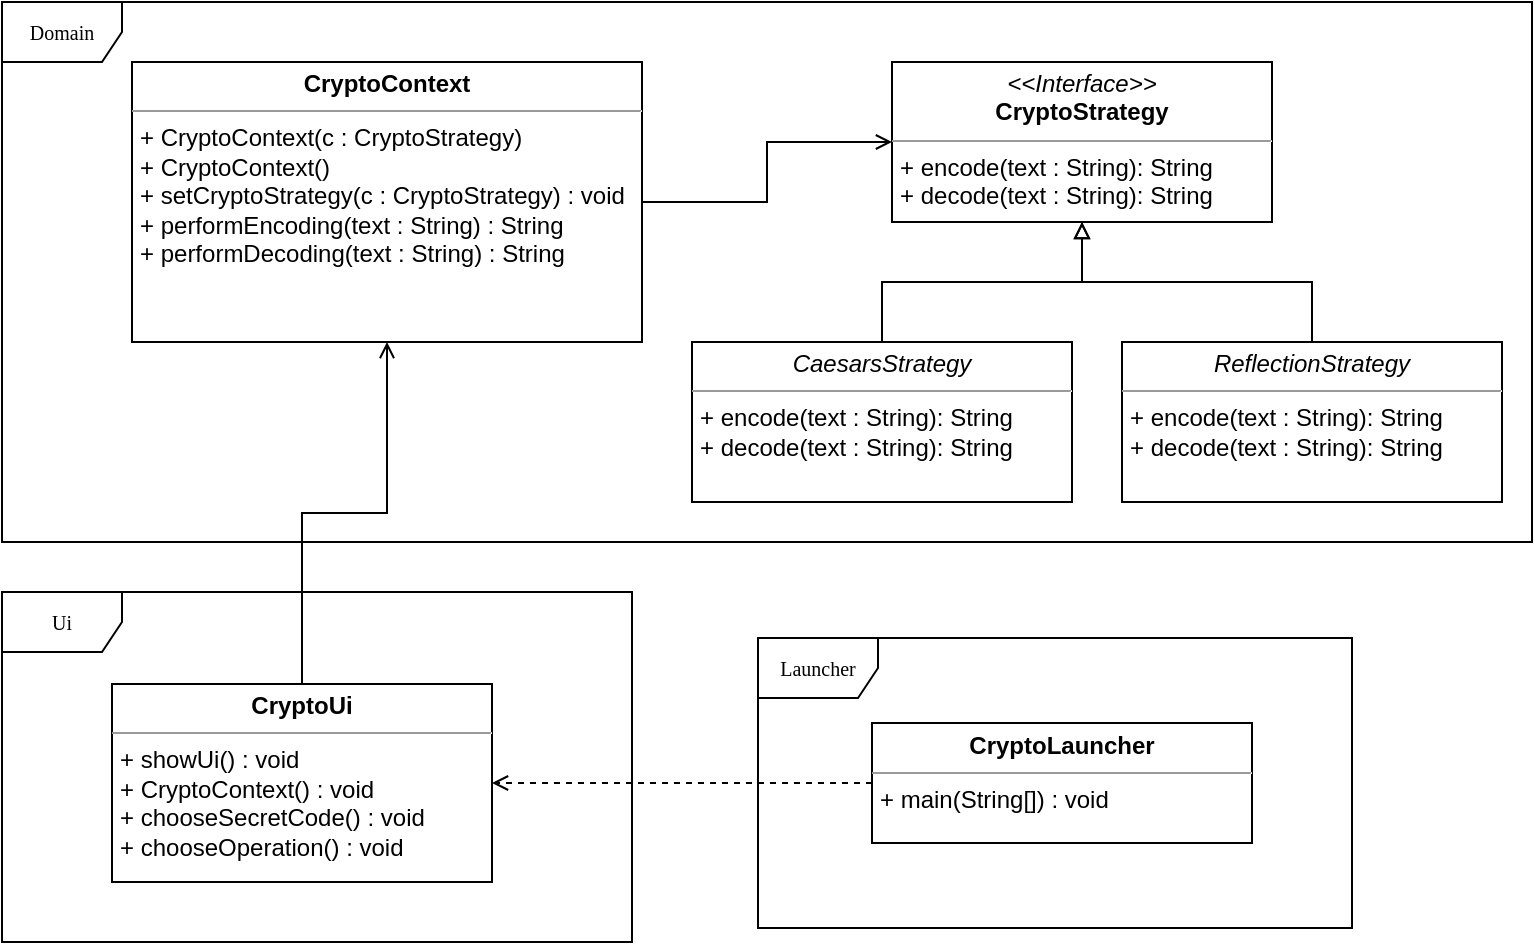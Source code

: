 <mxfile version="11.3.2" type="github" pages="1"><diagram name="Page-1" id="c4acf3e9-155e-7222-9cf6-157b1a14988f"><mxGraphModel dx="1024" dy="566" grid="1" gridSize="10" guides="1" tooltips="1" connect="1" arrows="1" fold="1" page="1" pageScale="1" pageWidth="850" pageHeight="1100" background="#ffffff" math="0" shadow="0"><root><mxCell id="0"/><mxCell id="1" parent="0"/><mxCell id="17acba5748e5396b-1" value="Domain" style="shape=umlFrame;whiteSpace=wrap;html=1;rounded=0;shadow=0;comic=0;labelBackgroundColor=none;strokeColor=#000000;strokeWidth=1;fillColor=#ffffff;fontFamily=Verdana;fontSize=10;fontColor=#000000;align=center;" parent="1" vertex="1"><mxGeometry x="35" y="10" width="765" height="270" as="geometry"/></mxCell><mxCell id="5d2195bd80daf111-20" value="&lt;p style=&quot;margin: 0px ; margin-top: 4px ; text-align: center&quot;&gt;&lt;i&gt;&amp;lt;&amp;lt;Interface&amp;gt;&amp;gt;&lt;/i&gt;&lt;br&gt;&lt;b&gt;CryptoStrategy&lt;/b&gt;&lt;/p&gt;&lt;hr size=&quot;1&quot;&gt;&lt;p style=&quot;margin: 0px ; margin-left: 4px&quot;&gt;+ encode(text : String): String&lt;br&gt;+ decode(text : String): String&lt;/p&gt;" style="verticalAlign=top;align=left;overflow=fill;fontSize=12;fontFamily=Helvetica;html=1;rounded=0;shadow=0;comic=0;labelBackgroundColor=none;strokeColor=#000000;strokeWidth=1;fillColor=#ffffff;" parent="1" vertex="1"><mxGeometry x="480" y="40" width="190" height="80" as="geometry"/></mxCell><mxCell id="TprL5wf8VYH1JcgOvzMh-4" style="edgeStyle=orthogonalEdgeStyle;rounded=0;orthogonalLoop=1;jettySize=auto;html=1;exitX=0.5;exitY=0;exitDx=0;exitDy=0;endArrow=block;endFill=0;" edge="1" parent="1" source="TprL5wf8VYH1JcgOvzMh-2" target="5d2195bd80daf111-20"><mxGeometry relative="1" as="geometry"/></mxCell><mxCell id="TprL5wf8VYH1JcgOvzMh-2" value="&lt;p style=&quot;margin: 0px ; margin-top: 4px ; text-align: center&quot;&gt;&lt;i&gt;CaesarsStrategy&lt;/i&gt;&lt;/p&gt;&lt;hr size=&quot;1&quot;&gt;&lt;p style=&quot;margin: 0px ; margin-left: 4px&quot;&gt;+ encode(text : String): String&lt;br&gt;+ decode(text : String): String&lt;/p&gt;" style="verticalAlign=top;align=left;overflow=fill;fontSize=12;fontFamily=Helvetica;html=1;rounded=0;shadow=0;comic=0;labelBackgroundColor=none;strokeColor=#000000;strokeWidth=1;fillColor=#ffffff;" vertex="1" parent="1"><mxGeometry x="380" y="180" width="190" height="80" as="geometry"/></mxCell><mxCell id="TprL5wf8VYH1JcgOvzMh-5" style="edgeStyle=orthogonalEdgeStyle;rounded=0;orthogonalLoop=1;jettySize=auto;html=1;exitX=0.5;exitY=0;exitDx=0;exitDy=0;entryX=0.5;entryY=1;entryDx=0;entryDy=0;endArrow=block;endFill=0;" edge="1" parent="1" source="TprL5wf8VYH1JcgOvzMh-3" target="5d2195bd80daf111-20"><mxGeometry relative="1" as="geometry"/></mxCell><mxCell id="TprL5wf8VYH1JcgOvzMh-3" value="&lt;p style=&quot;margin: 0px ; margin-top: 4px ; text-align: center&quot;&gt;&lt;i&gt;ReflectionStrategy&lt;/i&gt;&lt;/p&gt;&lt;hr size=&quot;1&quot;&gt;&lt;p style=&quot;margin: 0px ; margin-left: 4px&quot;&gt;+ encode(text : String): String&lt;br&gt;+ decode(text : String): String&lt;/p&gt;" style="verticalAlign=top;align=left;overflow=fill;fontSize=12;fontFamily=Helvetica;html=1;rounded=0;shadow=0;comic=0;labelBackgroundColor=none;strokeColor=#000000;strokeWidth=1;fillColor=#ffffff;" vertex="1" parent="1"><mxGeometry x="595" y="180" width="190" height="80" as="geometry"/></mxCell><mxCell id="TprL5wf8VYH1JcgOvzMh-15" style="edgeStyle=orthogonalEdgeStyle;rounded=0;orthogonalLoop=1;jettySize=auto;html=1;exitX=1;exitY=0.5;exitDx=0;exitDy=0;entryX=0;entryY=0.5;entryDx=0;entryDy=0;endArrow=open;endFill=0;" edge="1" parent="1" source="TprL5wf8VYH1JcgOvzMh-6" target="5d2195bd80daf111-20"><mxGeometry relative="1" as="geometry"/></mxCell><mxCell id="TprL5wf8VYH1JcgOvzMh-6" value="&lt;p style=&quot;margin: 0px ; margin-top: 4px ; text-align: center&quot;&gt;&lt;b&gt;CryptoContext&lt;/b&gt;&lt;/p&gt;&lt;hr size=&quot;1&quot;&gt;&lt;p style=&quot;margin: 0px ; margin-left: 4px&quot;&gt;+ CryptoContext(c : CryptoStrategy)&lt;/p&gt;&lt;p style=&quot;margin: 0px ; margin-left: 4px&quot;&gt;+ CryptoContext()&lt;br&gt;+ setCryptoStrategy(c : CryptoStrategy) : void&lt;/p&gt;&lt;p style=&quot;margin: 0px ; margin-left: 4px&quot;&gt;+ performEncoding(text : String) : String&lt;/p&gt;&lt;p style=&quot;margin: 0px ; margin-left: 4px&quot;&gt;+ performDecoding(text : String) : String&lt;br&gt;&lt;/p&gt;" style="verticalAlign=top;align=left;overflow=fill;fontSize=12;fontFamily=Helvetica;html=1;rounded=0;shadow=0;comic=0;labelBackgroundColor=none;strokeColor=#000000;strokeWidth=1;fillColor=#ffffff;" vertex="1" parent="1"><mxGeometry x="100" y="40" width="255" height="140" as="geometry"/></mxCell><mxCell id="TprL5wf8VYH1JcgOvzMh-7" value="Ui" style="shape=umlFrame;whiteSpace=wrap;html=1;rounded=0;shadow=0;comic=0;labelBackgroundColor=none;strokeColor=#000000;strokeWidth=1;fillColor=#ffffff;fontFamily=Verdana;fontSize=10;fontColor=#000000;align=center;" vertex="1" parent="1"><mxGeometry x="35" y="305" width="315" height="175" as="geometry"/></mxCell><mxCell id="TprL5wf8VYH1JcgOvzMh-14" style="edgeStyle=orthogonalEdgeStyle;rounded=0;orthogonalLoop=1;jettySize=auto;html=1;exitX=0.5;exitY=0;exitDx=0;exitDy=0;entryX=0.5;entryY=1;entryDx=0;entryDy=0;endArrow=open;endFill=0;" edge="1" parent="1" source="TprL5wf8VYH1JcgOvzMh-8" target="TprL5wf8VYH1JcgOvzMh-6"><mxGeometry relative="1" as="geometry"/></mxCell><mxCell id="TprL5wf8VYH1JcgOvzMh-8" value="&lt;p style=&quot;margin: 0px ; margin-top: 4px ; text-align: center&quot;&gt;&lt;b&gt;CryptoUi&lt;/b&gt;&lt;/p&gt;&lt;hr size=&quot;1&quot;&gt;&lt;p style=&quot;margin: 0px ; margin-left: 4px&quot;&gt;+ showUi() : void&lt;/p&gt;&lt;p style=&quot;margin: 0px ; margin-left: 4px&quot;&gt;+ CryptoContext() : void&lt;/p&gt;&lt;p style=&quot;margin: 0px ; margin-left: 4px&quot;&gt;+ chooseSecretCode() : void&lt;/p&gt;&lt;p style=&quot;margin: 0px ; margin-left: 4px&quot;&gt;+ chooseOperation() : void&lt;/p&gt;" style="verticalAlign=top;align=left;overflow=fill;fontSize=12;fontFamily=Helvetica;html=1;rounded=0;shadow=0;comic=0;labelBackgroundColor=none;strokeColor=#000000;strokeWidth=1;fillColor=#ffffff;" vertex="1" parent="1"><mxGeometry x="90" y="351" width="190" height="99" as="geometry"/></mxCell><mxCell id="TprL5wf8VYH1JcgOvzMh-10" value="Launcher" style="shape=umlFrame;whiteSpace=wrap;html=1;rounded=0;shadow=0;comic=0;labelBackgroundColor=none;strokeColor=#000000;strokeWidth=1;fillColor=#ffffff;fontFamily=Verdana;fontSize=10;fontColor=#000000;align=center;" vertex="1" parent="1"><mxGeometry x="413" y="328" width="297" height="145" as="geometry"/></mxCell><mxCell id="TprL5wf8VYH1JcgOvzMh-13" style="edgeStyle=orthogonalEdgeStyle;rounded=0;orthogonalLoop=1;jettySize=auto;html=1;exitX=0;exitY=0.5;exitDx=0;exitDy=0;entryX=1;entryY=0.5;entryDx=0;entryDy=0;dashed=1;endArrow=open;endFill=0;" edge="1" parent="1" source="TprL5wf8VYH1JcgOvzMh-11" target="TprL5wf8VYH1JcgOvzMh-8"><mxGeometry relative="1" as="geometry"/></mxCell><mxCell id="TprL5wf8VYH1JcgOvzMh-11" value="&lt;p style=&quot;margin: 0px ; margin-top: 4px ; text-align: center&quot;&gt;&lt;b&gt;CryptoLauncher&lt;/b&gt;&lt;/p&gt;&lt;hr size=&quot;1&quot;&gt;&lt;p style=&quot;margin: 0px ; margin-left: 4px&quot;&gt;+ main(String[]) : void&lt;br&gt;&lt;/p&gt;" style="verticalAlign=top;align=left;overflow=fill;fontSize=12;fontFamily=Helvetica;html=1;rounded=0;shadow=0;comic=0;labelBackgroundColor=none;strokeColor=#000000;strokeWidth=1;fillColor=#ffffff;" vertex="1" parent="1"><mxGeometry x="470" y="370.5" width="190" height="60" as="geometry"/></mxCell></root></mxGraphModel></diagram></mxfile>